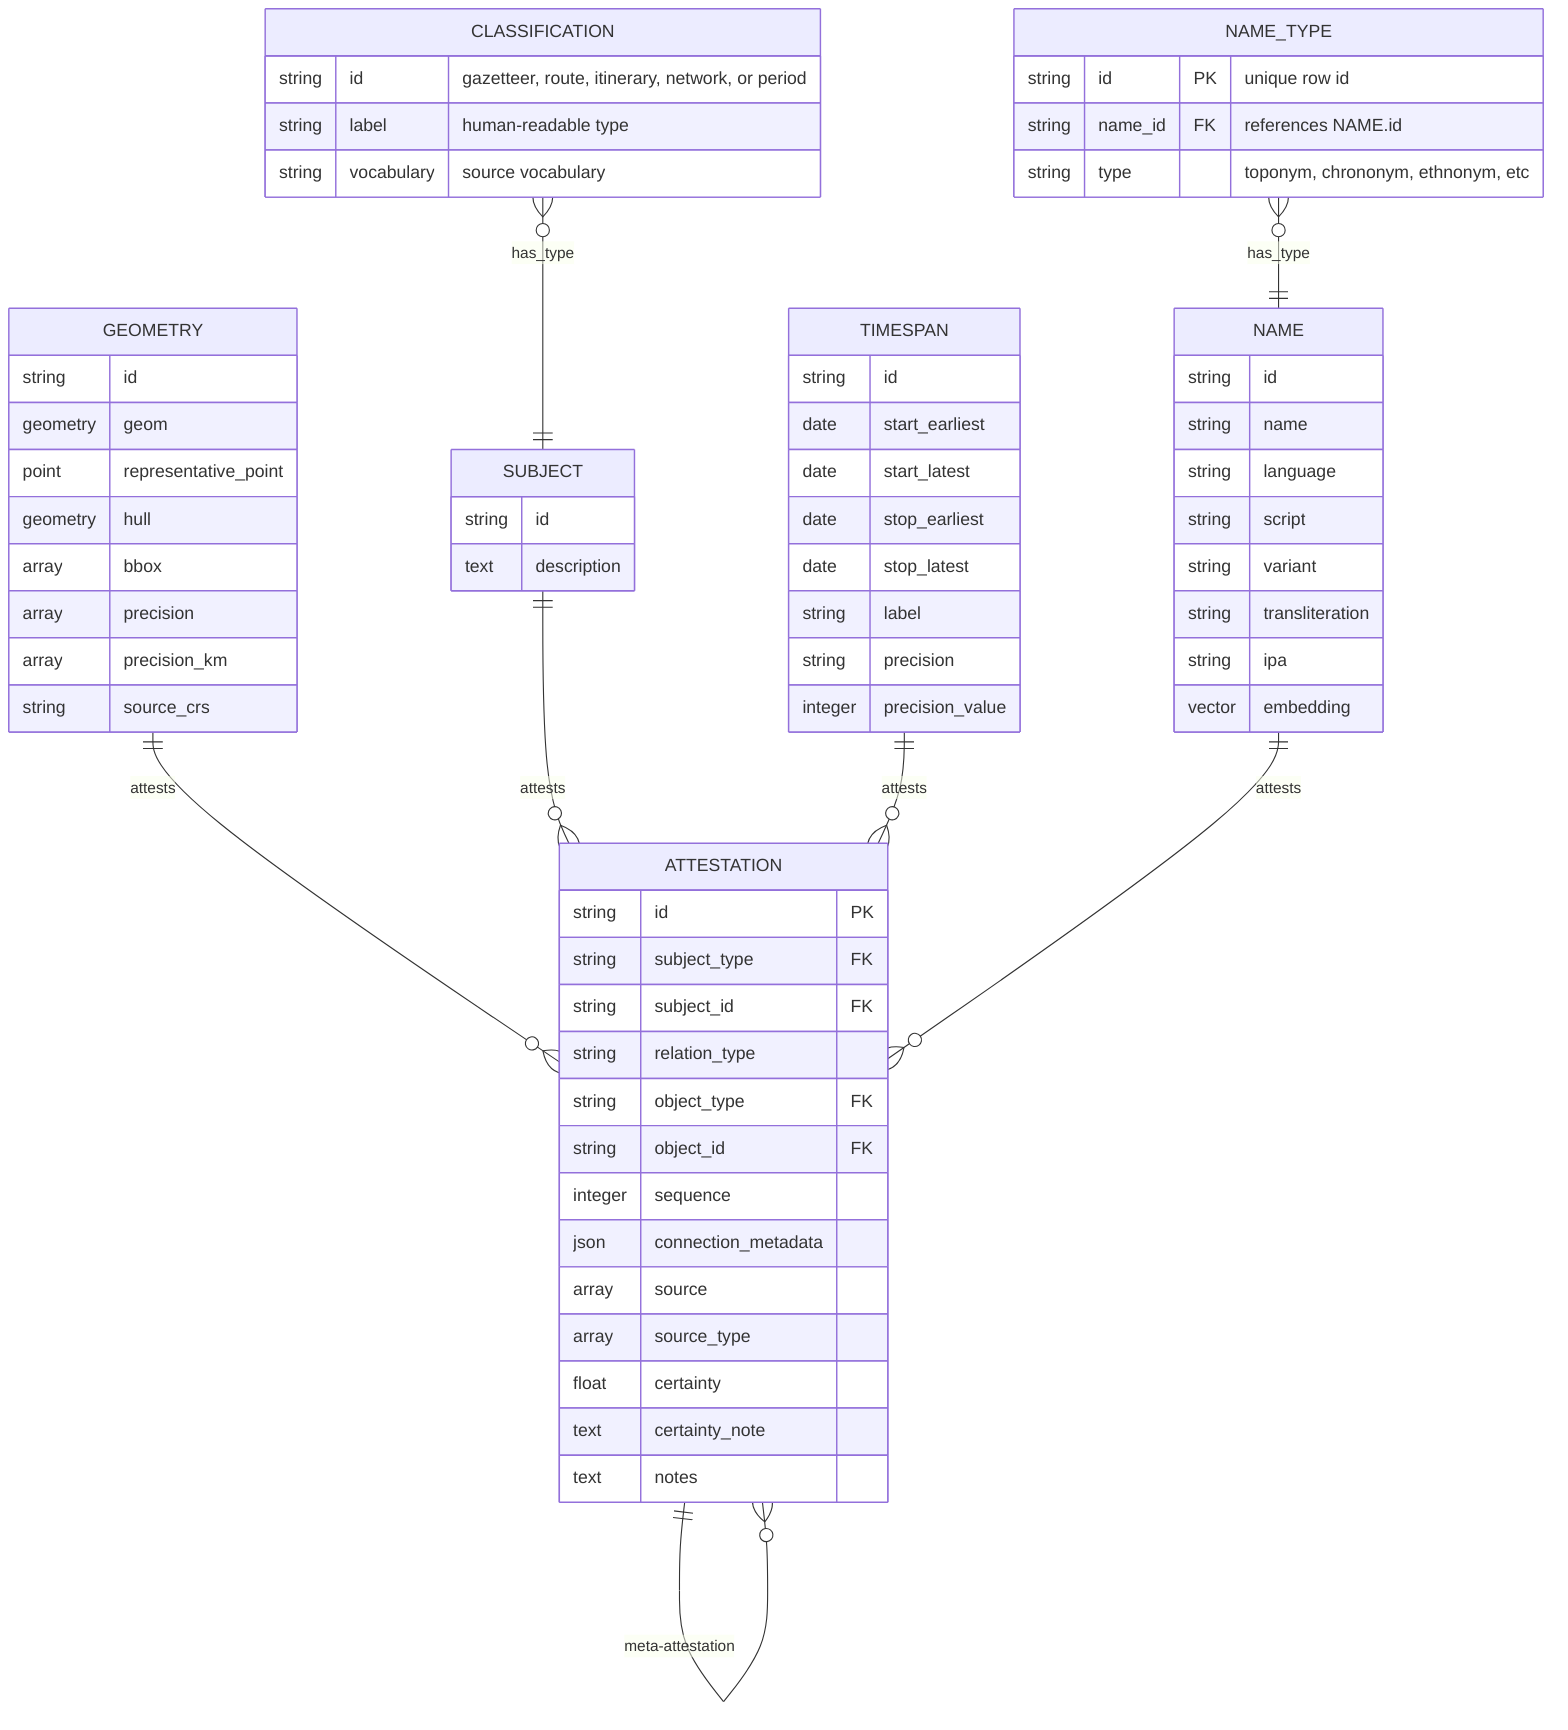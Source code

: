 %%{init: {"erDiagram": {"useMaxWidth": true}, "flowchart": {"rankDir": "TB"}}}%%

erDiagram
%% Core tables
    GEOMETRY ||--o{ ATTESTATION : "attests"
    SUBJECT ||--o{ ATTESTATION : "attests"
    TIMESPAN ||--o{ ATTESTATION : "attests"
    NAME ||--o{ ATTESTATION : "attests"
    ATTESTATION ||--o{ ATTESTATION : "meta-attestation"

%% Reference / normalized tables
    NAME_TYPE o{--|| NAME : "has_type"
    CLASSIFICATION o{--|| SUBJECT : "has_type"

%% Core entities
    SUBJECT {
        string id
        text description
    }

    NAME {
        string id
        string name
        string language
        string script
        string variant
        string transliteration
        string ipa
        vector embedding
    }

    GEOMETRY {
        string id
        geometry geom
        point representative_point
        geometry hull
        array bbox
        array precision
        array precision_km
        string source_crs
    }

    TIMESPAN {
        string id
        date start_earliest
        date start_latest
        date stop_earliest
        date stop_latest
        string label
        string precision
        integer precision_value
    }

    ATTESTATION {
        string id PK
        string subject_type FK
        string subject_id FK
        string relation_type
        string object_type FK
        string object_id FK
        integer sequence
        json connection_metadata
        array source
        array source_type
        float certainty
        text certainty_note
        text notes
    }

%% Normalized / reference tables
    NAME_TYPE {
        string id PK "unique row id"
        string name_id FK "references NAME.id"
        string type "toponym, chrononym, ethnonym, etc"
    }

    CLASSIFICATION {
        string id "gazetteer, route, itinerary, network, or period"
        string label "human-readable type"
        string vocabulary "source vocabulary"
    %% Note: This table is reference-only, not persisted in core data
    }